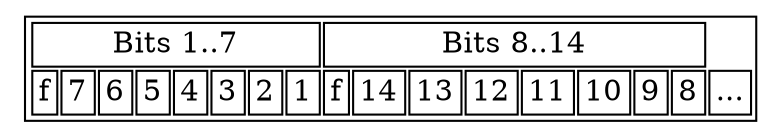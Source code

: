 digraph G {
vint [
  shape=plaintext
  label=<
   <table>
   <tr>
   <td colspan="8"> Bits 1..7 </td>
   <td colspan="8"> Bits 8..14 </td>
   </tr>
   <tr>
   <td>f</td><td>7</td><td>6</td><td>5</td><td>4</td><td>3</td><td>2</td><td>1</td>
   <td>f</td><td>14</td><td>13</td><td>12</td><td>11</td><td>10</td><td>9</td><td>8</td>
   <td>...</td>
   </tr>
   </table>
  >
]
}